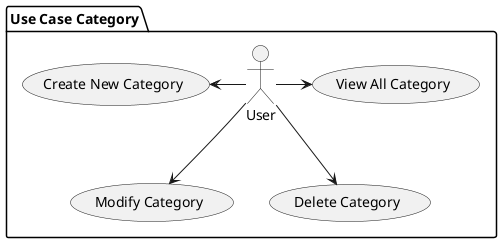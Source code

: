 @startuml
package "Use Case Category" {
:User:
User -left-> (Create New Category)
User --> (Modify Category)
User --> (Delete Category)
User -right-> (View All Category)
@enduml